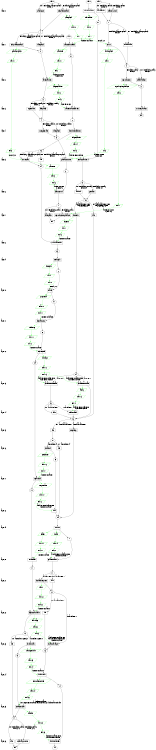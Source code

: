 digraph state_graph {
	rankdir=TB;
	size="8,5;"
	
	/* Layers */
	layer_0 [shape=plaintext, label="layer 0"];
	layer_0_b [style=invis, shape=point];
	layer_0_a [style=invis, shape=point];
	layer_0_b -> layer_0 [style=invis];
	layer_0 -> layer_0_a [style=invis];
	layer_1 [shape=plaintext, label="layer 1"];
	layer_1_b [style=invis, shape=point];
	layer_1_a [style=invis, shape=point];
	layer_1_b -> layer_1 [style=invis];
	layer_1 -> layer_1_a [style=invis];
	layer_0_a -> layer_1_b [style=invis];
	layer_2 [shape=plaintext, label="layer 2"];
	layer_2_b [style=invis, shape=point];
	layer_2_a [style=invis, shape=point];
	layer_2_b -> layer_2 [style=invis];
	layer_2 -> layer_2_a [style=invis];
	layer_1_a -> layer_2_b [style=invis];
	layer_3 [shape=plaintext, label="layer 3"];
	layer_3_b [style=invis, shape=point];
	layer_3_a [style=invis, shape=point];
	layer_3_b -> layer_3 [style=invis];
	layer_3 -> layer_3_a [style=invis];
	layer_2_a -> layer_3_b [style=invis];
	layer_4 [shape=plaintext, label="layer 4"];
	layer_4_b [style=invis, shape=point];
	layer_4_a [style=invis, shape=point];
	layer_4_b -> layer_4 [style=invis];
	layer_4 -> layer_4_a [style=invis];
	layer_3_a -> layer_4_b [style=invis];
	layer_5 [shape=plaintext, label="layer 5"];
	layer_5_b [style=invis, shape=point];
	layer_5_a [style=invis, shape=point];
	layer_5_b -> layer_5 [style=invis];
	layer_5 -> layer_5_a [style=invis];
	layer_4_a -> layer_5_b [style=invis];
	layer_6 [shape=plaintext, label="layer 6"];
	layer_6_b [style=invis, shape=point];
	layer_6_a [style=invis, shape=point];
	layer_6_b -> layer_6 [style=invis];
	layer_6 -> layer_6_a [style=invis];
	layer_5_a -> layer_6_b [style=invis];
	layer_7 [shape=plaintext, label="layer 7"];
	layer_7_b [style=invis, shape=point];
	layer_7_a [style=invis, shape=point];
	layer_7_b -> layer_7 [style=invis];
	layer_7 -> layer_7_a [style=invis];
	layer_6_a -> layer_7_b [style=invis];
	layer_8 [shape=plaintext, label="layer 8"];
	layer_8_b [style=invis, shape=point];
	layer_8_a [style=invis, shape=point];
	layer_8_b -> layer_8 [style=invis];
	layer_8 -> layer_8_a [style=invis];
	layer_7_a -> layer_8_b [style=invis];
	layer_9 [shape=plaintext, label="layer 9"];
	layer_9_b [style=invis, shape=point];
	layer_9_a [style=invis, shape=point];
	layer_9_b -> layer_9 [style=invis];
	layer_9 -> layer_9_a [style=invis];
	layer_8_a -> layer_9_b [style=invis];
	layer_10 [shape=plaintext, label="layer 10"];
	layer_10_b [style=invis, shape=point];
	layer_10_a [style=invis, shape=point];
	layer_10_b -> layer_10 [style=invis];
	layer_10 -> layer_10_a [style=invis];
	layer_9_a -> layer_10_b [style=invis];
	layer_11 [shape=plaintext, label="layer 11"];
	layer_11_b [style=invis, shape=point];
	layer_11_a [style=invis, shape=point];
	layer_11_b -> layer_11 [style=invis];
	layer_11 -> layer_11_a [style=invis];
	layer_10_a -> layer_11_b [style=invis];
	layer_12 [shape=plaintext, label="layer 12"];
	layer_12_b [style=invis, shape=point];
	layer_12_a [style=invis, shape=point];
	layer_12_b -> layer_12 [style=invis];
	layer_12 -> layer_12_a [style=invis];
	layer_11_a -> layer_12_b [style=invis];
	layer_13 [shape=plaintext, label="layer 13"];
	layer_13_b [style=invis, shape=point];
	layer_13_a [style=invis, shape=point];
	layer_13_b -> layer_13 [style=invis];
	layer_13 -> layer_13_a [style=invis];
	layer_12_a -> layer_13_b [style=invis];
	layer_14 [shape=plaintext, label="layer 14"];
	layer_14_b [style=invis, shape=point];
	layer_14_a [style=invis, shape=point];
	layer_14_b -> layer_14 [style=invis];
	layer_14 -> layer_14_a [style=invis];
	layer_13_a -> layer_14_b [style=invis];
	layer_15 [shape=plaintext, label="layer 15"];
	layer_15_b [style=invis, shape=point];
	layer_15_a [style=invis, shape=point];
	layer_15_b -> layer_15 [style=invis];
	layer_15 -> layer_15_a [style=invis];
	layer_14_a -> layer_15_b [style=invis];
	layer_16 [shape=plaintext, label="layer 16"];
	layer_16_b [style=invis, shape=point];
	layer_16_a [style=invis, shape=point];
	layer_16_b -> layer_16 [style=invis];
	layer_16 -> layer_16_a [style=invis];
	layer_15_a -> layer_16_b [style=invis];
	layer_17 [shape=plaintext, label="layer 17"];
	layer_17_b [style=invis, shape=point];
	layer_17_a [style=invis, shape=point];
	layer_17_b -> layer_17 [style=invis];
	layer_17 -> layer_17_a [style=invis];
	layer_16_a -> layer_17_b [style=invis];
	layer_18 [shape=plaintext, label="layer 18"];
	layer_18_b [style=invis, shape=point];
	layer_18_a [style=invis, shape=point];
	layer_18_b -> layer_18 [style=invis];
	layer_18 -> layer_18_a [style=invis];
	layer_17_a -> layer_18_b [style=invis];
	layer_19 [shape=plaintext, label="layer 19"];
	layer_19_b [style=invis, shape=point];
	layer_19_a [style=invis, shape=point];
	layer_19_b -> layer_19 [style=invis];
	layer_19 -> layer_19_a [style=invis];
	layer_18_a -> layer_19_b [style=invis];
	layer_20 [shape=plaintext, label="layer 20"];
	layer_20_b [style=invis, shape=point];
	layer_20_a [style=invis, shape=point];
	layer_20_b -> layer_20 [style=invis];
	layer_20 -> layer_20_a [style=invis];
	layer_19_a -> layer_20_b [style=invis];
	layer_21 [shape=plaintext, label="layer 21"];
	layer_21_b [style=invis, shape=point];
	layer_21_a [style=invis, shape=point];
	layer_21_b -> layer_21 [style=invis];
	layer_21 -> layer_21_a [style=invis];
	layer_20_a -> layer_21_b [style=invis];
	layer_22 [shape=plaintext, label="layer 22"];
	layer_22_b [style=invis, shape=point];
	layer_22_a [style=invis, shape=point];
	layer_22_b -> layer_22 [style=invis];
	layer_22 -> layer_22_a [style=invis];
	layer_21_a -> layer_22_b [style=invis];
	layer_23 [shape=plaintext, label="layer 23"];
	layer_23_b [style=invis, shape=point];
	layer_23_a [style=invis, shape=point];
	layer_23_b -> layer_23 [style=invis];
	layer_23 -> layer_23_a [style=invis];
	layer_22_a -> layer_23_b [style=invis];
	layer_24 [shape=plaintext, label="layer 24"];
	layer_24_b [style=invis, shape=point];
	layer_24_a [style=invis, shape=point];
	layer_24_b -> layer_24 [style=invis];
	layer_24 -> layer_24_a [style=invis];
	layer_23_a -> layer_24_b [style=invis];
	layer_25 [shape=plaintext, label="layer 25"];
	layer_25_b [style=invis, shape=point];
	layer_25_a [style=invis, shape=point];
	layer_25_b -> layer_25 [style=invis];
	layer_25 -> layer_25_a [style=invis];
	layer_24_a -> layer_25_b [style=invis];
	layer_26 [shape=plaintext, label="layer 26"];
	layer_26_b [style=invis, shape=point];
	layer_26_a [style=invis, shape=point];
	layer_26_b -> layer_26 [style=invis];
	layer_26 -> layer_26_a [style=invis];
	layer_25_a -> layer_26_b [style=invis];
	
	/* States */
	indv_end [label = "end"]
	indv_14 [label = "14"]
	indv_13 [label = "13"]
	indv_12 [label = "12"]
	indv_11 [label = "11"]
	indv_10 [label = "10"]
	indv_08 [label = "08"]
	indv_07 [label = "07"]
	indv_09 [label = "09"]
	indv_05 [label = "05"]
	indv_06 [label = "06"]
	indv_04 [label = "04"]
	indv_03 [label = "03"]
	indv_02 [label = "02"]
	indv_01 [label = "01"]
	indv_start [label = "start"]
	clan_end [label = "end"]
	clan_14 [label = "14"]
	clan_13 [label = "13"]
	clan_12 [label = "12"]
	clan_11 [label = "11"]
	clan_10 [label = "10"]
	clan_09 [label = "09"]
	clan_08 [label = "08"]
	clan_07 [label = "07"]
	clan_06 [label = "06"]
	clan_05 [label = "05"]
	clan_04 [label = "04"]
	clan_03 [label = "03"]
	clan_02 [label = "02"]
	clan_01 [label = "01"]
	clan_start [label = "start"]
	patch_end [label = "end"]
	patch_7 [label = "7"]
	patch_6 [label = "6"]
	patch_5 [label = "5"]
	patch_4 [label = "4"]
	patch_3 [label = "3"]
	patch_2 [label = "2"]
	patch_1 [label = "1"]
	patch_start [label = "start"]
	manada_guanacos_end [label = "end"]
	manada_guanacos_3 [label = "3"]
	manada_guanacos_2 [label = "2"]
	manada_guanacos_1 [label = "1"]
	manada_guanacos_start [label = "start"]
	
	/* Functions */
	indv_indvInformation_start_01 [label = "indvInformation", shape = rect]
	indv_extractcalories_01_02 [label = "extractcalories", shape = rect]
	indv_getolder_02_03 [label = "getolder", shape = rect]
	indv_idle_indv_02_03 [label = "idle_indv", shape = rect]
	indv_freeIndv_03_04 [label = "freeIndv", shape = rect]
	indv_idle_03_06 [label = "idle", shape = rect]
	indv_casamiento_female_04_05 [label = "casamiento_female", shape = rect]
	indv_casamiento_male_04_06 [label = "casamiento_male", shape = rect]
	indv_info_husband_05_06 [label = "info_husband", shape = rect]
	indv_idle_05_06 [label = "idle", shape = rect]
	indv_pregnancy_06_09 [label = "pregnancy", shape = rect]
	indv_idle_06_07 [label = "idle", shape = rect]
	indv_child_inf_07_08 [label = "child_inf", shape = rect]
	indv_idle_07_09 [label = "idle", shape = rect]
	indv_birth_08_09 [label = "birth", shape = rect]
	indv_survive_09_10 [label = "survive", shape = rect]
	indv_update_status_10_11 [label = "update_status", shape = rect]
	indv_husband_request_11_12 [label = "husband_request", shape = rect]
	indv_idle_11_12 [label = "idle", shape = rect]
	indv_local_marriage_12_13 [label = "local_marriage", shape = rect]
	indv_idle_12_13 [label = "idle", shape = rect]
	indv_dividir_info_13_14 [label = "dividir_info", shape = rect]
	indv_dividir_transfer_14_end [label = "dividir_transfer", shape = rect]
	clan_clan_Information_start_01 [label = "clan_Information", shape = rect]
	clan_clan_extract_calories_01_02 [label = "clan_extract_calories", shape = rect]
	clan_distribute_calories_02_03 [label = "distribute_calories", shape = rect]
	clan_move_clan_03_04 [label = "move_clan", shape = rect]
	clan_idle_03_04 [label = "idle", shape = rect]
	clan_marriable_indv_04_05 [label = "marriable_indv", shape = rect]
	clan_send_girls_05_06 [label = "send_girls", shape = rect]
	clan_match_06_07 [label = "match", shape = rect]
	clan_aceptar_prop_07_08 [label = "aceptar_prop", shape = rect]
	clan_recive_conf_08_09 [label = "recive_conf", shape = rect]
	clan_repartir_id_09_10 [label = "repartir_id", shape = rect]
	clan_new_leader_10_11 [label = "new_leader", shape = rect]
	clan_again_marriable_11_12 [label = "again_marriable", shape = rect]
	clan_dividir_clan_12_13 [label = "dividir_clan", shape = rect]
	clan_idle_12_14 [label = "idle", shape = rect]
	clan_creacion_clan_13_14 [label = "creacion_clan", shape = rect]
	clan_vocabulary_review_14_end [label = "vocabulary_review", shape = rect]
	clan_idle_14_end [label = "idle", shape = rect]
	patch_patchtype_start_1 [label = "patchtype", shape = rect]
	patch_infoClansInPatch_start_1 [label = "infoClansInPatch", shape = rect]
	patch_idle_patch_1_2 [label = "idle_patch", shape = rect]
	patch_infoGuanacosPatch_1_2 [label = "infoGuanacosPatch", shape = rect]
	patch_patchcalories_2_3 [label = "patchcalories", shape = rect]
	patch_regenerate_3_4 [label = "regenerate", shape = rect]
	patch_idle_patch_3_4 [label = "idle_patch", shape = rect]
	patch_snregenerate_4_5 [label = "snregenerate", shape = rect]
	patch_idle_patch_4_5 [label = "idle_patch", shape = rect]
	patch_guanacos_move_5_6 [label = "guanacos_move", shape = rect]
	patch_clans_move_6_7 [label = "clans_move", shape = rect]
	patch_reproduccion_guanacos_7_end [label = "reproduccion_guanacos", shape = rect]
	patch_idle_patch_7_end [label = "idle_patch", shape = rect]
	manada_guanacos_manadaInfo_start_1 [label = "manadaInfo", shape = rect]
	manada_guanacos_seasonSwitch_start_1 [label = "seasonSwitch", shape = rect]
	manada_guanacos_manada_idle_1_2 [label = "manada_idle", shape = rect]
	manada_guanacos_move_1_2 [label = "move", shape = rect]
	manada_guanacos_reproduccion_2_3 [label = "reproduccion", shape = rect]
	manada_guanacos_manada_idle2_2_3 [label = "manada_idle2", shape = rect]
	manada_guanacos_surviveGuanacos_3_end [label = "surviveGuanacos", shape = rect]
	
	/* Message types */
	information_message [ label = "information" color="#00ff00" shape = parallelogram];
	information_message -> information_message_start_0 [ color="#00ff00" ];
	information_message_start_0 [ label = "start 0" color="#00ff00" shape = parallelogram];
	information_message_start_0 -> information_message_end_0 [ color="#00ff00" ];
	information_message_end_0 [ label = "end 1" color="#00ff00" shape = parallelogram];
	information_message_end_0 -> clan_clan_Information_start_01 [ color="#00ff00" label = "a.cID EQ m.clanID" ];
	indgetcalories_message [ label = "indgetcalories" color="#00ff00" shape = parallelogram];
	indgetcalories_message -> indgetcalories_message_start_0 [ color="#00ff00" ];
	indgetcalories_message_start_0 [ label = "start 4" color="#00ff00" shape = parallelogram];
	indgetcalories_message_start_0 -> indgetcalories_message_end_0 [ color="#00ff00" ];
	indgetcalories_message_end_0 [ label = "end 5" color="#00ff00" shape = parallelogram];
	indgetcalories_message_end_0 -> indv_extractcalories_01_02 [ color="#00ff00" label = "a.indvID EQ m.indvID" ];
	leader_message [ label = "leader" color="#00ff00" shape = parallelogram];
	leader_message -> leader_message_start_0 [ color="#00ff00" ];
	leader_message_start_0 [ label = "start 19" color="#00ff00" shape = parallelogram];
	leader_message_start_0 -> leader_message_end_0 [ color="#00ff00" ];
	leader_message_end_0 [ label = "end 20" color="#00ff00" shape = parallelogram];
	leader_message_end_0 -> clan_new_leader_10_11 [ color="#00ff00" label = "a.cID EQ m.clanID" ];
	ancestor_message [ label = "ancestor" color="#00ff00" shape = parallelogram];
	ancestor_message -> ancestor_message_start_0 [ color="#00ff00" ];
	ancestor_message_start_0 [ label = "start 7" color="#00ff00" shape = parallelogram];
	ancestor_message_start_0 -> ancestor_message_end_0 [ color="#00ff00" ];
	ancestor_message_end_0 [ label = "end 8" color="#00ff00" shape = parallelogram];
	ancestor_message_end_0 -> clan_marriable_indv_04_05 [ color="#00ff00" label = "a.cID EQ m.clanID" ];
	peticionID_message [ label = "peticionID" color="#00ff00" shape = parallelogram];
	peticionID_message -> peticionID_message_start_0 [ color="#00ff00" ];
	peticionID_message_start_0 [ label = "start 16" color="#00ff00" shape = parallelogram];
	peticionID_message_start_0 -> peticionID_message_end_0 [ color="#00ff00" ];
	peticionID_message_end_0 [ label = "end 17" color="#00ff00" shape = parallelogram];
	peticionID_message_end_0 -> clan_repartir_id_09_10 [ color="#00ff00" label = "a.cID EQ m.clanID" ];
	family_message [ label = "family" color="#00ff00" shape = parallelogram];
	family_message -> family_message_start_0 [ color="#00ff00" ];
	family_message_start_0 [ label = "start 13" color="#00ff00" shape = parallelogram];
	family_message_start_0 -> family_message_end_0 [ color="#00ff00" ];
	family_message_end_0 [ label = "end 14" color="#00ff00" shape = parallelogram];
	family_message_end_0 -> indv_info_husband_05_06 [ color="#00ff00" label = "a.indvID EQ m.wife AND\na.cID EQ m.clanID" ];
	death_message [ label = "death" color="#00ff00" shape = parallelogram];
	death_message -> death_message_start_0 [ color="#00ff00" ];
	death_message_start_0 [ label = "start 19" color="#00ff00" shape = parallelogram];
	death_message_start_0 -> death_message_end_0 [ color="#00ff00" ];
	death_message_end_0 [ label = "end 20" color="#00ff00" shape = parallelogram];
	death_message_end_0 -> indv_update_status_10_11 [ color="#00ff00" label = "a.indvID EQ m.parejaID AND\na.cID EQ m.clanID" ];
	widow_message [ label = "widow" color="#00ff00" shape = parallelogram];
	widow_message -> widow_message_start_0 [ color="#00ff00" ];
	widow_message_start_0 [ label = "start 21" color="#00ff00" shape = parallelogram];
	widow_message_start_0 -> widow_message_end_0 [ color="#00ff00" ];
	widow_message_end_0 [ label = "end 22" color="#00ff00" shape = parallelogram];
	widow_message_end_0 -> clan_again_marriable_11_12 [ color="#00ff00" label = "a.cID EQ m.clanID" ];
	informationDivide_message [ label = "informationDivide" color="#00ff00" shape = parallelogram];
	informationDivide_message -> informationDivide_message_start_0 [ color="#00ff00" ];
	informationDivide_message_start_0 [ label = "start 24" color="#00ff00" shape = parallelogram];
	informationDivide_message_start_0 -> informationDivide_message_end_0 [ color="#00ff00" ];
	informationDivide_message_end_0 [ label = "end 25" color="#00ff00" shape = parallelogram];
	informationDivide_message_end_0 -> clan_creacion_clan_13_14 [ color="#00ff00" label = "a.cID EQ m.clanID\nsort: FLAME_sort_clan_creacion_clan_13_14_informationDivide" ];
	clan_info_message [ label = "clan_info" color="#00ff00" shape = parallelogram];
	clan_info_message -> clan_info_message_start_0 [ color="#00ff00" ];
	clan_info_message_start_0 [ label = "start 1" color="#00ff00" shape = parallelogram];
	clan_info_message_start_0 -> clan_info_message_end_0 [ color="#00ff00" ];
	clan_info_message_end_0 [ label = "end 2" color="#00ff00" shape = parallelogram];
	clan_info_message_end_0 -> patch_patchcalories_2_3 [ color="#00ff00" label = "a.x EQ m.px AND\na.y EQ m.py" ];
	clangetcalories_message [ label = "clangetcalories" color="#00ff00" shape = parallelogram];
	clangetcalories_message -> clangetcalories_message_start_0 [ color="#00ff00" ];
	clangetcalories_message_start_0 [ label = "start 2" color="#00ff00" shape = parallelogram];
	clangetcalories_message_start_0 -> clangetcalories_message_end_0 [ color="#00ff00" ];
	clangetcalories_message_end_0 [ label = "end 3" color="#00ff00" shape = parallelogram];
	clangetcalories_message_end_0 -> clan_clan_extract_calories_01_02 [ color="#00ff00" label = "a.cID EQ m.cID" ];
	freeGirls_message [ label = "freeGirls" color="#00ff00" shape = parallelogram];
	freeGirls_message -> freeGirls_message_start_0 [ color="#00ff00" ];
	freeGirls_message_start_0 [ label = "start 9" color="#00ff00" shape = parallelogram];
	freeGirls_message_start_0 -> freeGirls_message_end_0 [ color="#00ff00" ];
	freeGirls_message_end_0 [ label = "end 10" color="#00ff00" shape = parallelogram];
	freeGirls_message_end_0 -> clan_match_06_07 [ color="#00ff00" label = "Box2d: 2.0" ];
	propuesta_message [ label = "propuesta" color="#00ff00" shape = parallelogram];
	propuesta_message -> propuesta_message_start_0 [ color="#00ff00" ];
	propuesta_message_start_0 [ label = "start 10" color="#00ff00" shape = parallelogram];
	propuesta_message_start_0 -> propuesta_message_end_0 [ color="#00ff00" ];
	propuesta_message_end_0 [ label = "end 11" color="#00ff00" shape = parallelogram];
	propuesta_message_end_0 -> clan_aceptar_prop_07_08 [ color="#00ff00" label = "a.cID EQ m.dclanID" ];
	confirProp_message [ label = "confirProp" color="#00ff00" shape = parallelogram];
	confirProp_message -> confirProp_message_start_0 [ color="#00ff00" ];
	confirProp_message_start_0 [ label = "start 11" color="#00ff00" shape = parallelogram];
	confirProp_message_start_0 -> confirProp_message_end_0 [ color="#00ff00" ];
	confirProp_message_end_0 [ label = "end 12" color="#00ff00" shape = parallelogram];
	confirProp_message_end_0 -> clan_recive_conf_08_09 [ color="#00ff00" label = "a.cID EQ m.clanID" ];
	marriage_message [ label = "marriage" color="#00ff00" shape = parallelogram];
	marriage_message -> marriage_message_start_0 [ color="#00ff00" ];
	marriage_message_start_0 [ label = "start 12" color="#00ff00" shape = parallelogram];
	marriage_message_start_0 -> marriage_message_end_0 [ color="#00ff00" ];
	marriage_message_end_0 [ label = "end 13" color="#00ff00" shape = parallelogram];
	marriage_message_end_0 -> indv_casamiento_female_04_05 [ color="#00ff00" label = "a.indvID EQ m.girlID AND\na.cID EQ m.oclanID" ];
	marriage_message_end_0 -> indv_casamiento_male_04_06 [ color="#00ff00" label = "a.indvID EQ m.manID AND\na.cID EQ m.clanID" ];
	respuestaID_message [ label = "respuestaID" color="#00ff00" shape = parallelogram];
	respuestaID_message -> respuestaID_message_start_0 [ color="#00ff00" ];
	respuestaID_message_start_0 [ label = "start 17" color="#00ff00" shape = parallelogram];
	respuestaID_message_start_0 -> respuestaID_message_end_0 [ color="#00ff00" ];
	respuestaID_message_end_0 [ label = "end 18" color="#00ff00" shape = parallelogram];
	respuestaID_message_end_0 -> indv_birth_08_09 [ color="#00ff00" label = "a.indvID EQ m.indvID AND\na.cID EQ m.clanID" ];
	lmarriage_message [ label = "lmarriage" color="#00ff00" shape = parallelogram];
	lmarriage_message -> lmarriage_message_start_0 [ color="#00ff00" ];
	lmarriage_message_start_0 [ label = "start 22" color="#00ff00" shape = parallelogram];
	lmarriage_message_start_0 -> lmarriage_message_end_0 [ color="#00ff00" ];
	lmarriage_message_end_0 [ label = "end 23" color="#00ff00" shape = parallelogram];
	lmarriage_message_end_0 -> indv_local_marriage_12_13 [ color="#00ff00" label = "a.indvID EQ m.girlID OR\na.indvID EQ m.manID AND\na.cID EQ m.clanID" ];
	warningDivide_message [ label = "warningDivide" color="#00ff00" shape = parallelogram];
	warningDivide_message -> warningDivide_message_start_0 [ color="#00ff00" ];
	warningDivide_message_start_0 [ label = "start 23" color="#00ff00" shape = parallelogram];
	warningDivide_message_start_0 -> warningDivide_message_end_0 [ color="#00ff00" ];
	warningDivide_message_end_0 [ label = "end 24" color="#00ff00" shape = parallelogram];
	warningDivide_message_end_0 -> indv_dividir_info_13_14 [ color="#00ff00" label = "a.cID EQ m.clanID" ];
	transfer_message [ label = "transfer" color="#00ff00" shape = parallelogram];
	transfer_message -> transfer_message_start_0 [ color="#00ff00" ];
	transfer_message_start_0 [ label = "start 25" color="#00ff00" shape = parallelogram];
	transfer_message_start_0 -> transfer_message_end_0 [ color="#00ff00" ];
	transfer_message_end_0 [ label = "end 26" color="#00ff00" shape = parallelogram];
	transfer_message_end_0 -> indv_dividir_transfer_14_end [ color="#00ff00" label = "a.cID EQ m.clanID AND\na.indvID EQ m.indvID" ];
	clanmove_message [ label = "clanmove" color="#00ff00" shape = parallelogram];
	clanmove_message -> clanmove_message_start_0 [ color="#00ff00" ];
	clanmove_message_start_0 [ label = "start 5" color="#00ff00" shape = parallelogram];
	clanmove_message_start_0 -> clanmove_message_end_0 [ color="#00ff00" ];
	clanmove_message_end_0 [ label = "end 6" color="#00ff00" shape = parallelogram];
	clanmove_message_end_0 -> patch_clans_move_6_7 [ color="#00ff00" label = "a.x EQ m.x AND\na.y EQ m.y" ];
	clanspatch_message [ label = "clanspatch" color="#00ff00" shape = parallelogram];
	clanspatch_message -> clanspatch_message_start_0 [ color="#00ff00" ];
	clanspatch_message_start_0 [ label = "start 0" color="#00ff00" shape = parallelogram];
	clanspatch_message_start_0 -> clanspatch_message_end_0 [ color="#00ff00" ];
	clanspatch_message_end_0 [ label = "end 1" color="#00ff00" shape = parallelogram];
	clanspatch_message_end_0 -> manada_guanacos_move_1_2 [ color="#00ff00" label = "Box2d: 2.0" ];
	guanacospatch_message [ label = "guanacospatch" color="#00ff00" shape = parallelogram];
	guanacospatch_message -> guanacospatch_message_start_0 [ color="#00ff00" ];
	guanacospatch_message_start_0 [ label = "start 1" color="#00ff00" shape = parallelogram];
	guanacospatch_message_start_0 -> guanacospatch_message_end_0 [ color="#00ff00" ];
	guanacospatch_message_end_0 [ label = "end 5" color="#00ff00" shape = parallelogram];
	guanacospatch_message_end_0 -> clan_move_clan_03_04 [ color="#00ff00" label = "Box2d: 2.0" ];
	adultospatch_message [ label = "adultospatch" color="#00ff00" shape = parallelogram];
	adultospatch_message -> adultospatch_message_start_0 [ color="#00ff00" ];
	adultospatch_message_start_0 [ label = "start 1" color="#00ff00" shape = parallelogram];
	adultospatch_message_start_0 -> adultospatch_message_end_0 [ color="#00ff00" ];
	adultospatch_message_end_0 [ label = "end 5" color="#00ff00" shape = parallelogram];
	adultospatch_message_end_0 -> patch_guanacos_move_5_6 [ color="#00ff00" label = "a.x EQ m.x AND\na.y EQ m.y" ];
	reproduccionguanacos_message [ label = "reproduccionguanacos" color="#00ff00" shape = parallelogram];
	reproduccionguanacos_message -> reproduccionguanacos_message_start_0 [ color="#00ff00" ];
	reproduccionguanacos_message_start_0 [ label = "start 2" color="#00ff00" shape = parallelogram];
	reproduccionguanacos_message_start_0 -> reproduccionguanacos_message_end_0 [ color="#00ff00" ];
	reproduccionguanacos_message_end_0 [ label = "end 7" color="#00ff00" shape = parallelogram];
	reproduccionguanacos_message_end_0 -> patch_reproduccion_guanacos_7_end [ color="#00ff00" label = "a.x EQ m.x AND\na.y EQ m.y" ];
	
	/* Transitions */
	indv_start -> indv_indvInformation_start_01;
	indv_indvInformation_start_01 -> indv_01;
	indv_01 -> indv_extractcalories_01_02;
	indv_extractcalories_01_02 -> indv_02;
	indv_02 -> indv_getolder_02_03 [ label = "Periodicity: monthly\nPhase: 29"];
	indv_getolder_02_03 -> indv_03;
	indv_02 -> indv_idle_indv_02_03 [ label = "not ( Periodicity: monthly\nPhase: 29 )"];
	indv_idle_indv_02_03 -> indv_03;
	indv_03 -> indv_freeIndv_03_04 [ label = "a.marriable EQ 1 AND\na.married EQ 0 AND\na.widow EQ 0"];
	indv_freeIndv_03_04 -> indv_04;
	indv_03 -> indv_idle_03_06 [ label = "not ( a.marriable EQ 1 AND\na.married EQ 0 AND\na.widow EQ 0 )"];
	indv_idle_03_06 -> indv_06;
	indv_04 -> indv_casamiento_female_04_05 [ label = "a.sex EQ 1"];
	indv_casamiento_female_04_05 -> indv_05;
	indv_04 -> indv_casamiento_male_04_06 [ label = "a.sex EQ 0"];
	indv_casamiento_male_04_06 -> indv_06;
	indv_05 -> indv_info_husband_05_06 [ label = "a.married EQ 1"];
	indv_info_husband_05_06 -> indv_06;
	indv_05 -> indv_idle_05_06 [ label = "not ( a.married EQ 1 )"];
	indv_idle_05_06 -> indv_06;
	indv_06 -> indv_pregnancy_06_09 [ label = "a.embarazable EQ 1"];
	indv_pregnancy_06_09 -> indv_09;
	indv_06 -> indv_idle_06_07 [ label = "not ( a.embarazable EQ 1 )"];
	indv_idle_06_07 -> indv_07;
	indv_07 -> indv_child_inf_07_08 [ label = "a.month EQ 9"];
	indv_child_inf_07_08 -> indv_08;
	indv_07 -> indv_idle_07_09 [ label = "not ( a.month EQ 9 )"];
	indv_idle_07_09 -> indv_09;
	indv_08 -> indv_birth_08_09;
	indv_birth_08_09 -> indv_09;
	indv_09 -> indv_survive_09_10;
	indv_survive_09_10 -> indv_10;
	indv_10 -> indv_update_status_10_11;
	indv_update_status_10_11 -> indv_11;
	indv_11 -> indv_husband_request_11_12 [ label = "a.widow EQ 1"];
	indv_husband_request_11_12 -> indv_12;
	indv_11 -> indv_idle_11_12 [ label = "not ( a.widow EQ 1 )"];
	indv_idle_11_12 -> indv_12;
	indv_12 -> indv_local_marriage_12_13 [ label = "a.married EQ 0"];
	indv_local_marriage_12_13 -> indv_13;
	indv_12 -> indv_idle_12_13 [ label = "not ( a.married EQ 0 )"];
	indv_idle_12_13 -> indv_13;
	indv_13 -> indv_dividir_info_13_14;
	indv_dividir_info_13_14 -> indv_14;
	indv_14 -> indv_dividir_transfer_14_end;
	indv_dividir_transfer_14_end -> indv_end;
	clan_start -> clan_clan_Information_start_01;
	clan_clan_Information_start_01 -> clan_01;
	clan_01 -> clan_clan_extract_calories_01_02;
	clan_clan_extract_calories_01_02 -> clan_02;
	clan_02 -> clan_distribute_calories_02_03;
	clan_distribute_calories_02_03 -> clan_03;
	clan_03 -> clan_move_clan_03_04 [ label = "Periodicity: clan_dias_por_patch\nPhase: 0"];
	clan_move_clan_03_04 -> clan_04;
	clan_03 -> clan_idle_03_04 [ label = "not ( Periodicity: clan_dias_por_patch\nPhase: 0 )"];
	clan_idle_03_04 -> clan_04;
	clan_04 -> clan_marriable_indv_04_05;
	clan_marriable_indv_04_05 -> clan_05;
	clan_05 -> clan_send_girls_05_06;
	clan_send_girls_05_06 -> clan_06;
	clan_06 -> clan_match_06_07;
	clan_match_06_07 -> clan_07;
	clan_07 -> clan_aceptar_prop_07_08;
	clan_aceptar_prop_07_08 -> clan_08;
	clan_08 -> clan_recive_conf_08_09;
	clan_recive_conf_08_09 -> clan_09;
	clan_09 -> clan_repartir_id_09_10;
	clan_repartir_id_09_10 -> clan_10;
	clan_10 -> clan_new_leader_10_11;
	clan_new_leader_10_11 -> clan_11;
	clan_11 -> clan_again_marriable_11_12;
	clan_again_marriable_11_12 -> clan_12;
	clan_12 -> clan_dividir_clan_12_13 [ label = "a.members GEQ 10"];
	clan_dividir_clan_12_13 -> clan_13;
	clan_12 -> clan_idle_12_14 [ label = "not ( a.members GEQ 30 )"];
	clan_idle_12_14 -> clan_14;
	clan_13 -> clan_creacion_clan_13_14;
	clan_creacion_clan_13_14 -> clan_14;
	clan_14 -> clan_vocabulary_review_14_end [ label = "Periodicity: yearly\nPhase: 348"];
	clan_vocabulary_review_14_end -> clan_end;
	clan_14 -> clan_idle_14_end [ label = "not ( Periodicity: yearly\nPhase: 348 )"];
	clan_idle_14_end -> clan_end;
	patch_start -> patch_patchtype_start_1 [ label = "not ( Periodicity: dias_por_patch\nPhase: 0 )"];
	patch_patchtype_start_1 -> patch_1;
	patch_start -> patch_infoClansInPatch_start_1 [ label = "Periodicity: dias_por_patch\nPhase: 0"];
	patch_infoClansInPatch_start_1 -> patch_1;
	patch_1 -> patch_idle_patch_1_2 [ label = "not ( Periodicity: clan_dias_por_patch\nPhase: 0 )"];
	patch_idle_patch_1_2 -> patch_2;
	patch_1 -> patch_infoGuanacosPatch_1_2 [ label = "Periodicity: clan_dias_por_patch\nPhase: 0"];
	patch_infoGuanacosPatch_1_2 -> patch_2;
	patch_2 -> patch_patchcalories_2_3;
	patch_patchcalories_2_3 -> patch_3;
	patch_3 -> patch_regenerate_3_4 [ label = "Periodicity: weekly\nPhase: 6"];
	patch_regenerate_3_4 -> patch_4;
	patch_3 -> patch_idle_patch_3_4 [ label = "not ( Periodicity: weekly\nPhase: 6 )"];
	patch_idle_patch_3_4 -> patch_4;
	patch_4 -> patch_snregenerate_4_5 [ label = "Periodicity: season\nPhase: 0"];
	patch_snregenerate_4_5 -> patch_5;
	patch_4 -> patch_idle_patch_4_5 [ label = "not ( Periodicity: season\nPhase: 0 )"];
	patch_idle_patch_4_5 -> patch_5;
	patch_5 -> patch_guanacos_move_5_6;
	patch_guanacos_move_5_6 -> patch_6;
	patch_6 -> patch_clans_move_6_7;
	patch_clans_move_6_7 -> patch_7;
	patch_7 -> patch_reproduccion_guanacos_7_end [ label = "Periodicity: yearly\nPhase: 0"];
	patch_reproduccion_guanacos_7_end -> patch_end;
	patch_7 -> patch_idle_patch_7_end [ label = "not ( Periodicity: yearly\nPhase: 0 )"];
	patch_idle_patch_7_end -> patch_end;
	manada_guanacos_start -> manada_guanacos_manadaInfo_start_1 [ label = "not ( Periodicity: season\nPhase: 0 )"];
	manada_guanacos_manadaInfo_start_1 -> manada_guanacos_1;
	manada_guanacos_start -> manada_guanacos_seasonSwitch_start_1 [ label = "Periodicity: season\nPhase: 0"];
	manada_guanacos_seasonSwitch_start_1 -> manada_guanacos_1;
	manada_guanacos_1 -> manada_guanacos_manada_idle_1_2 [ label = "not ( Periodicity: dias_por_patch\nPhase: 0 )"];
	manada_guanacos_manada_idle_1_2 -> manada_guanacos_2;
	manada_guanacos_1 -> manada_guanacos_move_1_2 [ label = "Periodicity: dias_por_patch\nPhase: 0"];
	manada_guanacos_move_1_2 -> manada_guanacos_2;
	manada_guanacos_2 -> manada_guanacos_reproduccion_2_3 [ label = "Periodicity: yearly\nPhase: 0"];
	manada_guanacos_reproduccion_2_3 -> manada_guanacos_3;
	manada_guanacos_2 -> manada_guanacos_manada_idle2_2_3 [ label = "not ( Periodicity: yearly\nPhase: 0 )"];
	manada_guanacos_manada_idle2_2_3 -> manada_guanacos_3;
	manada_guanacos_3 -> manada_guanacos_surviveGuanacos_3_end;
	manada_guanacos_surviveGuanacos_3_end -> manada_guanacos_end;
	
	/* Communications */
	indv_indvInformation_start_01 -> information_message [ color="#00ff00" ];
	indv_freeIndv_03_04 -> ancestor_message [ color="#00ff00" ];
	indv_casamiento_male_04_06 -> family_message [ color="#00ff00" ];
	indv_child_inf_07_08 -> peticionID_message [ color="#00ff00" ];
	indv_survive_09_10 -> leader_message [ color="#00ff00" ];
	indv_survive_09_10 -> death_message [ color="#00ff00" ];
	indv_husband_request_11_12 -> widow_message [ color="#00ff00" ];
	indv_dividir_info_13_14 -> informationDivide_message [ color="#00ff00" ];
	clan_clan_Information_start_01 -> clan_info_message [ color="#00ff00" ];
	clan_distribute_calories_02_03 -> indgetcalories_message [ color="#00ff00" ];
	clan_move_clan_03_04 -> clanmove_message [ color="#00ff00" ];
	clan_send_girls_05_06 -> freeGirls_message [ color="#00ff00" ];
	clan_match_06_07 -> propuesta_message [ color="#00ff00" ];
	clan_aceptar_prop_07_08 -> confirProp_message [ color="#00ff00" ];
	clan_recive_conf_08_09 -> marriage_message [ color="#00ff00" ];
	clan_repartir_id_09_10 -> respuestaID_message [ color="#00ff00" ];
	clan_again_marriable_11_12 -> lmarriage_message [ color="#00ff00" ];
	clan_dividir_clan_12_13 -> warningDivide_message [ color="#00ff00" ];
	clan_creacion_clan_13_14 -> transfer_message [ color="#00ff00" ];
	patch_infoClansInPatch_start_1 -> clanspatch_message [ color="#00ff00" ];
	patch_infoGuanacosPatch_1_2 -> guanacospatch_message [ color="#00ff00" ];
	patch_patchcalories_2_3 -> clangetcalories_message [ color="#00ff00" ];
	manada_guanacos_move_1_2 -> adultospatch_message [ color="#00ff00" ];
	manada_guanacos_reproduccion_2_3 -> reproduccionguanacos_message [ color="#00ff00" ];
	{ rank=same; layer_0;  indv_indvInformation_start_01;  patch_patchtype_start_1;  patch_infoClansInPatch_start_1;  manada_guanacos_manadaInfo_start_1;  manada_guanacos_seasonSwitch_start_1; }
	{ rank=same; layer_0_b; }
	{ rank=same; layer_0_a; information_message_start_0; clanspatch_message_start_0; }
	{ rank=same; layer_1;  clan_clan_Information_start_01;  patch_idle_patch_1_2;  patch_infoGuanacosPatch_1_2;  manada_guanacos_manada_idle_1_2;  manada_guanacos_move_1_2; }
	{ rank=same; layer_1_b; information_message_end_0; clanspatch_message_end_0; }
	{ rank=same; layer_1_a; clan_info_message_start_0; guanacospatch_message_start_0; adultospatch_message_start_0; }
	{ rank=same; layer_2;  patch_patchcalories_2_3;  manada_guanacos_reproduccion_2_3;  manada_guanacos_manada_idle2_2_3; }
	{ rank=same; layer_2_b; clan_info_message_end_0; }
	{ rank=same; layer_2_a; clangetcalories_message_start_0; reproduccionguanacos_message_start_0; }
	{ rank=same; layer_3;  clan_clan_extract_calories_01_02;  patch_regenerate_3_4;  patch_idle_patch_3_4;  manada_guanacos_surviveGuanacos_3_end; }
	{ rank=same; layer_3_b; clangetcalories_message_end_0; }
	{ rank=same; layer_3_a; }
	{ rank=same; layer_4;  clan_distribute_calories_02_03;  patch_snregenerate_4_5;  patch_idle_patch_4_5; }
	{ rank=same; layer_4_b; }
	{ rank=same; layer_4_a; indgetcalories_message_start_0; }
	{ rank=same; layer_5;  indv_extractcalories_01_02;  clan_move_clan_03_04;  clan_idle_03_04;  patch_guanacos_move_5_6; }
	{ rank=same; layer_5_b; indgetcalories_message_end_0; guanacospatch_message_end_0; adultospatch_message_end_0; }
	{ rank=same; layer_5_a; clanmove_message_start_0; }
	{ rank=same; layer_6;  indv_getolder_02_03;  indv_idle_indv_02_03;  patch_clans_move_6_7; }
	{ rank=same; layer_6_b; clanmove_message_end_0; }
	{ rank=same; layer_6_a; }
	{ rank=same; layer_7;  indv_freeIndv_03_04;  indv_idle_03_06;  patch_reproduccion_guanacos_7_end;  patch_idle_patch_7_end; }
	{ rank=same; layer_7_b; reproduccionguanacos_message_end_0; }
	{ rank=same; layer_7_a; ancestor_message_start_0; }
	{ rank=same; layer_8;  clan_marriable_indv_04_05; }
	{ rank=same; layer_8_b; ancestor_message_end_0; }
	{ rank=same; layer_8_a; }
	{ rank=same; layer_9;  clan_send_girls_05_06; }
	{ rank=same; layer_9_b; }
	{ rank=same; layer_9_a; freeGirls_message_start_0; }
	{ rank=same; layer_10;  clan_match_06_07; }
	{ rank=same; layer_10_b; freeGirls_message_end_0; }
	{ rank=same; layer_10_a; propuesta_message_start_0; }
	{ rank=same; layer_11;  clan_aceptar_prop_07_08; }
	{ rank=same; layer_11_b; propuesta_message_end_0; }
	{ rank=same; layer_11_a; confirProp_message_start_0; }
	{ rank=same; layer_12;  clan_recive_conf_08_09; }
	{ rank=same; layer_12_b; confirProp_message_end_0; }
	{ rank=same; layer_12_a; marriage_message_start_0; }
	{ rank=same; layer_13;  indv_casamiento_female_04_05;  indv_casamiento_male_04_06; }
	{ rank=same; layer_13_b; marriage_message_end_0; }
	{ rank=same; layer_13_a; family_message_start_0; }
	{ rank=same; layer_14;  indv_info_husband_05_06;  indv_idle_05_06; }
	{ rank=same; layer_14_b; family_message_end_0; }
	{ rank=same; layer_14_a; }
	{ rank=same; layer_15;  indv_pregnancy_06_09;  indv_idle_06_07; }
	{ rank=same; layer_15_b; }
	{ rank=same; layer_15_a; }
	{ rank=same; layer_16;  indv_child_inf_07_08;  indv_idle_07_09; }
	{ rank=same; layer_16_b; }
	{ rank=same; layer_16_a; peticionID_message_start_0; }
	{ rank=same; layer_17;  clan_repartir_id_09_10; }
	{ rank=same; layer_17_b; peticionID_message_end_0; }
	{ rank=same; layer_17_a; respuestaID_message_start_0; }
	{ rank=same; layer_18;  indv_birth_08_09; }
	{ rank=same; layer_18_b; respuestaID_message_end_0; }
	{ rank=same; layer_18_a; }
	{ rank=same; layer_19;  indv_survive_09_10; }
	{ rank=same; layer_19_b; }
	{ rank=same; layer_19_a; leader_message_start_0; death_message_start_0; }
	{ rank=same; layer_20;  indv_update_status_10_11;  clan_new_leader_10_11; }
	{ rank=same; layer_20_b; leader_message_end_0; death_message_end_0; }
	{ rank=same; layer_20_a; }
	{ rank=same; layer_21;  indv_husband_request_11_12;  indv_idle_11_12; }
	{ rank=same; layer_21_b; }
	{ rank=same; layer_21_a; widow_message_start_0; }
	{ rank=same; layer_22;  indv_idle_12_13;  clan_again_marriable_11_12; }
	{ rank=same; layer_22_b; widow_message_end_0; }
	{ rank=same; layer_22_a; lmarriage_message_start_0; }
	{ rank=same; layer_23;  indv_local_marriage_12_13;  clan_dividir_clan_12_13;  clan_idle_12_14; }
	{ rank=same; layer_23_b; lmarriage_message_end_0; }
	{ rank=same; layer_23_a; warningDivide_message_start_0; }
	{ rank=same; layer_24;  indv_dividir_info_13_14; }
	{ rank=same; layer_24_b; warningDivide_message_end_0; }
	{ rank=same; layer_24_a; informationDivide_message_start_0; }
	{ rank=same; layer_25;  clan_creacion_clan_13_14; }
	{ rank=same; layer_25_b; informationDivide_message_end_0; }
	{ rank=same; layer_25_a; transfer_message_start_0; }
	{ rank=same; layer_26;  indv_dividir_transfer_14_end;  clan_vocabulary_review_14_end;  clan_idle_14_end; }
	{ rank=same; layer_26_b; transfer_message_end_0; }
	{ rank=same; layer_26_a; }
}